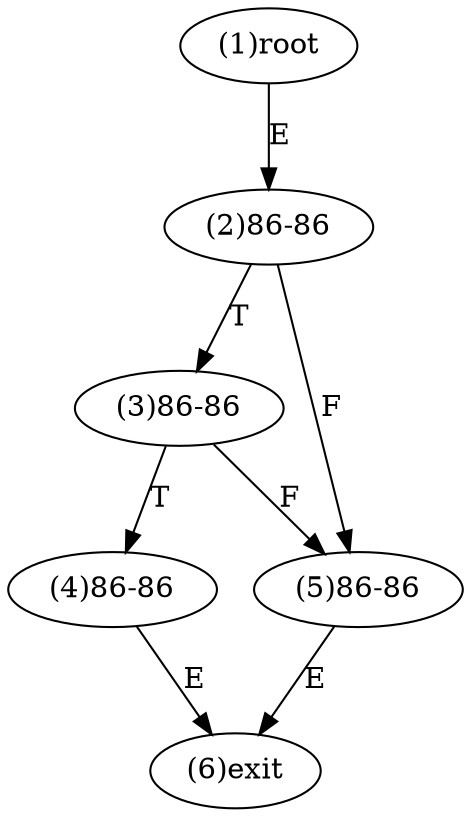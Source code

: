 digraph "" { 
1[ label="(1)root"];
2[ label="(2)86-86"];
3[ label="(3)86-86"];
4[ label="(4)86-86"];
5[ label="(5)86-86"];
6[ label="(6)exit"];
1->2[ label="E"];
2->5[ label="F"];
2->3[ label="T"];
3->5[ label="F"];
3->4[ label="T"];
4->6[ label="E"];
5->6[ label="E"];
}